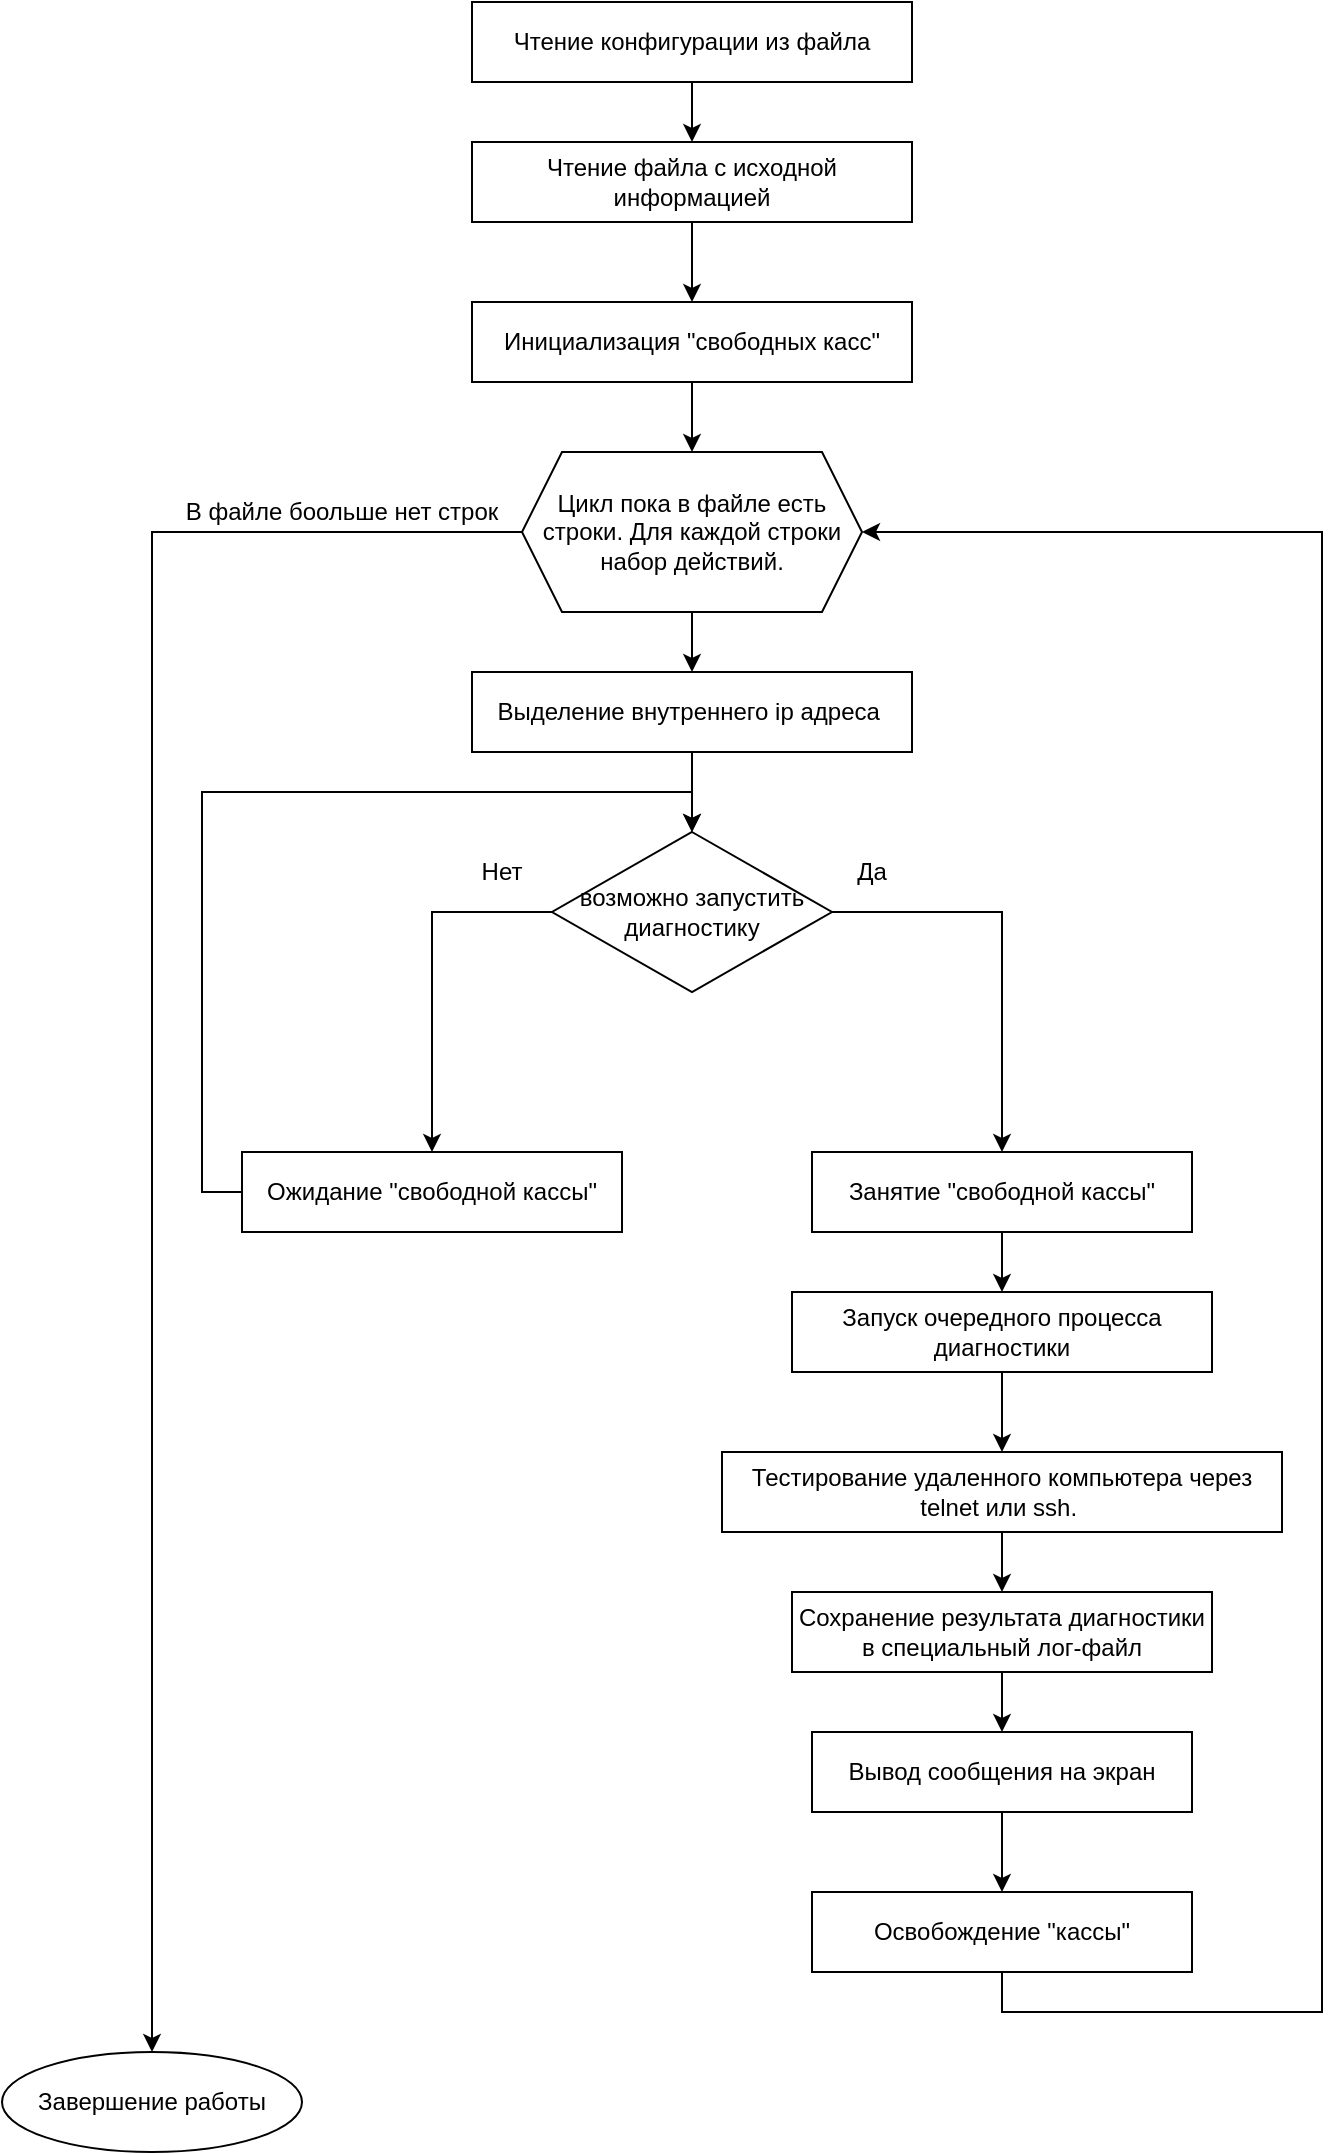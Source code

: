 <mxfile version="13.5.1" type="device"><diagram id="cLkuwShz9CHo-_PKOieF" name="Page-1"><mxGraphModel dx="1273" dy="846" grid="1" gridSize="10" guides="1" tooltips="1" connect="1" arrows="1" fold="1" page="1" pageScale="1" pageWidth="827" pageHeight="1169" math="0" shadow="0"><root><mxCell id="0"/><mxCell id="1" parent="0"/><mxCell id="bd_ppTovYHKSsMdHfwgt-27" value="" style="edgeStyle=orthogonalEdgeStyle;rounded=0;orthogonalLoop=1;jettySize=auto;html=1;entryX=0.5;entryY=0;entryDx=0;entryDy=0;" edge="1" parent="1" source="bd_ppTovYHKSsMdHfwgt-1" target="bd_ppTovYHKSsMdHfwgt-2"><mxGeometry relative="1" as="geometry"/></mxCell><mxCell id="bd_ppTovYHKSsMdHfwgt-1" value="Чтение конфигурации из файла" style="rounded=0;whiteSpace=wrap;html=1;" vertex="1" parent="1"><mxGeometry x="319" y="60" width="220" height="40" as="geometry"/></mxCell><mxCell id="bd_ppTovYHKSsMdHfwgt-28" style="edgeStyle=orthogonalEdgeStyle;rounded=0;orthogonalLoop=1;jettySize=auto;html=1;" edge="1" parent="1" source="bd_ppTovYHKSsMdHfwgt-2" target="bd_ppTovYHKSsMdHfwgt-17"><mxGeometry relative="1" as="geometry"/></mxCell><mxCell id="bd_ppTovYHKSsMdHfwgt-2" value="Чтение файла с исходной информацией" style="rounded=0;whiteSpace=wrap;html=1;" vertex="1" parent="1"><mxGeometry x="319" y="130" width="220" height="40" as="geometry"/></mxCell><mxCell id="bd_ppTovYHKSsMdHfwgt-26" style="edgeStyle=orthogonalEdgeStyle;rounded=0;orthogonalLoop=1;jettySize=auto;html=1;entryX=0.5;entryY=0;entryDx=0;entryDy=0;" edge="1" parent="1" source="bd_ppTovYHKSsMdHfwgt-3" target="bd_ppTovYHKSsMdHfwgt-20"><mxGeometry relative="1" as="geometry"/></mxCell><mxCell id="bd_ppTovYHKSsMdHfwgt-3" value="Тестирование удаленного компьютера через telnet или ssh.&amp;nbsp;" style="rounded=0;whiteSpace=wrap;html=1;" vertex="1" parent="1"><mxGeometry x="444" y="785" width="280" height="40" as="geometry"/></mxCell><mxCell id="bd_ppTovYHKSsMdHfwgt-10" style="edgeStyle=orthogonalEdgeStyle;rounded=0;orthogonalLoop=1;jettySize=auto;html=1;" edge="1" parent="1" source="bd_ppTovYHKSsMdHfwgt-4" target="bd_ppTovYHKSsMdHfwgt-9"><mxGeometry relative="1" as="geometry"/></mxCell><mxCell id="bd_ppTovYHKSsMdHfwgt-4" value="Выделение внутреннего ip адреса&amp;nbsp;" style="rounded=0;whiteSpace=wrap;html=1;" vertex="1" parent="1"><mxGeometry x="319" y="395" width="220" height="40" as="geometry"/></mxCell><mxCell id="bd_ppTovYHKSsMdHfwgt-21" style="edgeStyle=orthogonalEdgeStyle;rounded=0;orthogonalLoop=1;jettySize=auto;html=1;" edge="1" parent="1" source="bd_ppTovYHKSsMdHfwgt-5"><mxGeometry relative="1" as="geometry"><mxPoint x="584" y="785" as="targetPoint"/></mxGeometry></mxCell><mxCell id="bd_ppTovYHKSsMdHfwgt-5" value="Запуск очередного процесса диагностики" style="rounded=0;whiteSpace=wrap;html=1;" vertex="1" parent="1"><mxGeometry x="479" y="705" width="210" height="40" as="geometry"/></mxCell><mxCell id="bd_ppTovYHKSsMdHfwgt-7" style="edgeStyle=orthogonalEdgeStyle;rounded=0;orthogonalLoop=1;jettySize=auto;html=1;entryX=0.5;entryY=0;entryDx=0;entryDy=0;" edge="1" parent="1" source="bd_ppTovYHKSsMdHfwgt-6" target="bd_ppTovYHKSsMdHfwgt-4"><mxGeometry relative="1" as="geometry"/></mxCell><mxCell id="bd_ppTovYHKSsMdHfwgt-33" style="edgeStyle=orthogonalEdgeStyle;rounded=0;orthogonalLoop=1;jettySize=auto;html=1;entryX=0.5;entryY=0;entryDx=0;entryDy=0;" edge="1" parent="1" source="bd_ppTovYHKSsMdHfwgt-6" target="bd_ppTovYHKSsMdHfwgt-32"><mxGeometry relative="1" as="geometry"/></mxCell><mxCell id="bd_ppTovYHKSsMdHfwgt-6" value="Цикл пока в файле есть строки. Для каждой строки набор действий." style="shape=hexagon;perimeter=hexagonPerimeter2;whiteSpace=wrap;html=1;fixedSize=1;" vertex="1" parent="1"><mxGeometry x="344" y="285" width="170" height="80" as="geometry"/></mxCell><mxCell id="bd_ppTovYHKSsMdHfwgt-11" style="edgeStyle=orthogonalEdgeStyle;rounded=0;orthogonalLoop=1;jettySize=auto;html=1;entryX=0.5;entryY=0;entryDx=0;entryDy=0;exitX=1;exitY=0.5;exitDx=0;exitDy=0;" edge="1" parent="1" source="bd_ppTovYHKSsMdHfwgt-9" target="bd_ppTovYHKSsMdHfwgt-18"><mxGeometry relative="1" as="geometry"/></mxCell><mxCell id="bd_ppTovYHKSsMdHfwgt-14" style="edgeStyle=orthogonalEdgeStyle;rounded=0;orthogonalLoop=1;jettySize=auto;html=1;entryX=0.5;entryY=0;entryDx=0;entryDy=0;exitX=0;exitY=0.5;exitDx=0;exitDy=0;" edge="1" parent="1" source="bd_ppTovYHKSsMdHfwgt-9" target="bd_ppTovYHKSsMdHfwgt-13"><mxGeometry relative="1" as="geometry"/></mxCell><mxCell id="bd_ppTovYHKSsMdHfwgt-9" value="возможно запустить диагностику" style="rhombus;whiteSpace=wrap;html=1;" vertex="1" parent="1"><mxGeometry x="359" y="475" width="140" height="80" as="geometry"/></mxCell><mxCell id="bd_ppTovYHKSsMdHfwgt-12" value="Да" style="text;html=1;strokeColor=none;fillColor=none;align=center;verticalAlign=middle;whiteSpace=wrap;rounded=0;" vertex="1" parent="1"><mxGeometry x="499" y="485" width="40" height="20" as="geometry"/></mxCell><mxCell id="bd_ppTovYHKSsMdHfwgt-16" style="edgeStyle=orthogonalEdgeStyle;rounded=0;orthogonalLoop=1;jettySize=auto;html=1;entryX=0.5;entryY=0;entryDx=0;entryDy=0;exitX=0;exitY=0.5;exitDx=0;exitDy=0;" edge="1" parent="1" source="bd_ppTovYHKSsMdHfwgt-13" target="bd_ppTovYHKSsMdHfwgt-9"><mxGeometry relative="1" as="geometry"/></mxCell><mxCell id="bd_ppTovYHKSsMdHfwgt-13" value="Ожидание &quot;свободной кассы&quot;" style="rounded=0;whiteSpace=wrap;html=1;" vertex="1" parent="1"><mxGeometry x="204" y="635" width="190" height="40" as="geometry"/></mxCell><mxCell id="bd_ppTovYHKSsMdHfwgt-15" value="Нет" style="text;html=1;strokeColor=none;fillColor=none;align=center;verticalAlign=middle;whiteSpace=wrap;rounded=0;" vertex="1" parent="1"><mxGeometry x="314" y="485" width="40" height="20" as="geometry"/></mxCell><mxCell id="bd_ppTovYHKSsMdHfwgt-29" style="edgeStyle=orthogonalEdgeStyle;rounded=0;orthogonalLoop=1;jettySize=auto;html=1;entryX=0.5;entryY=0;entryDx=0;entryDy=0;" edge="1" parent="1" source="bd_ppTovYHKSsMdHfwgt-17" target="bd_ppTovYHKSsMdHfwgt-6"><mxGeometry relative="1" as="geometry"/></mxCell><mxCell id="bd_ppTovYHKSsMdHfwgt-17" value="Инициализация &quot;свободных касс&quot;" style="rounded=0;whiteSpace=wrap;html=1;" vertex="1" parent="1"><mxGeometry x="319" y="210" width="220" height="40" as="geometry"/></mxCell><mxCell id="bd_ppTovYHKSsMdHfwgt-19" style="edgeStyle=orthogonalEdgeStyle;rounded=0;orthogonalLoop=1;jettySize=auto;html=1;entryX=0.5;entryY=0;entryDx=0;entryDy=0;" edge="1" parent="1" source="bd_ppTovYHKSsMdHfwgt-18" target="bd_ppTovYHKSsMdHfwgt-5"><mxGeometry relative="1" as="geometry"/></mxCell><mxCell id="bd_ppTovYHKSsMdHfwgt-18" value="Занятие &quot;свободной кассы&quot;" style="rounded=0;whiteSpace=wrap;html=1;" vertex="1" parent="1"><mxGeometry x="489" y="635" width="190" height="40" as="geometry"/></mxCell><mxCell id="bd_ppTovYHKSsMdHfwgt-23" style="edgeStyle=orthogonalEdgeStyle;rounded=0;orthogonalLoop=1;jettySize=auto;html=1;entryX=0.5;entryY=0;entryDx=0;entryDy=0;" edge="1" parent="1" source="bd_ppTovYHKSsMdHfwgt-20" target="bd_ppTovYHKSsMdHfwgt-22"><mxGeometry relative="1" as="geometry"/></mxCell><mxCell id="bd_ppTovYHKSsMdHfwgt-20" value="Сохранение результата диагностики в специальный лог-файл" style="rounded=0;whiteSpace=wrap;html=1;" vertex="1" parent="1"><mxGeometry x="479" y="855" width="210" height="40" as="geometry"/></mxCell><mxCell id="bd_ppTovYHKSsMdHfwgt-25" value="" style="edgeStyle=orthogonalEdgeStyle;rounded=0;orthogonalLoop=1;jettySize=auto;html=1;" edge="1" parent="1" source="bd_ppTovYHKSsMdHfwgt-22" target="bd_ppTovYHKSsMdHfwgt-24"><mxGeometry relative="1" as="geometry"/></mxCell><mxCell id="bd_ppTovYHKSsMdHfwgt-22" value="Вывод сообщения на экран" style="rounded=0;whiteSpace=wrap;html=1;" vertex="1" parent="1"><mxGeometry x="489" y="925" width="190" height="40" as="geometry"/></mxCell><mxCell id="bd_ppTovYHKSsMdHfwgt-30" style="edgeStyle=orthogonalEdgeStyle;rounded=0;orthogonalLoop=1;jettySize=auto;html=1;entryX=1;entryY=0.5;entryDx=0;entryDy=0;exitX=0.5;exitY=1;exitDx=0;exitDy=0;" edge="1" parent="1" source="bd_ppTovYHKSsMdHfwgt-24" target="bd_ppTovYHKSsMdHfwgt-6"><mxGeometry relative="1" as="geometry"><Array as="points"><mxPoint x="584" y="1065"/><mxPoint x="744" y="1065"/><mxPoint x="744" y="325"/></Array></mxGeometry></mxCell><mxCell id="bd_ppTovYHKSsMdHfwgt-24" value="Освобождение &quot;кассы&quot;" style="rounded=0;whiteSpace=wrap;html=1;" vertex="1" parent="1"><mxGeometry x="489" y="1005" width="190" height="40" as="geometry"/></mxCell><mxCell id="bd_ppTovYHKSsMdHfwgt-31" value="В файле боольше нет строк" style="text;html=1;strokeColor=none;fillColor=none;align=center;verticalAlign=middle;whiteSpace=wrap;rounded=0;" vertex="1" parent="1"><mxGeometry x="164" y="305" width="180" height="20" as="geometry"/></mxCell><mxCell id="bd_ppTovYHKSsMdHfwgt-32" value="Завершение работы" style="ellipse;whiteSpace=wrap;html=1;" vertex="1" parent="1"><mxGeometry x="84" y="1085" width="150" height="50" as="geometry"/></mxCell></root></mxGraphModel></diagram></mxfile>